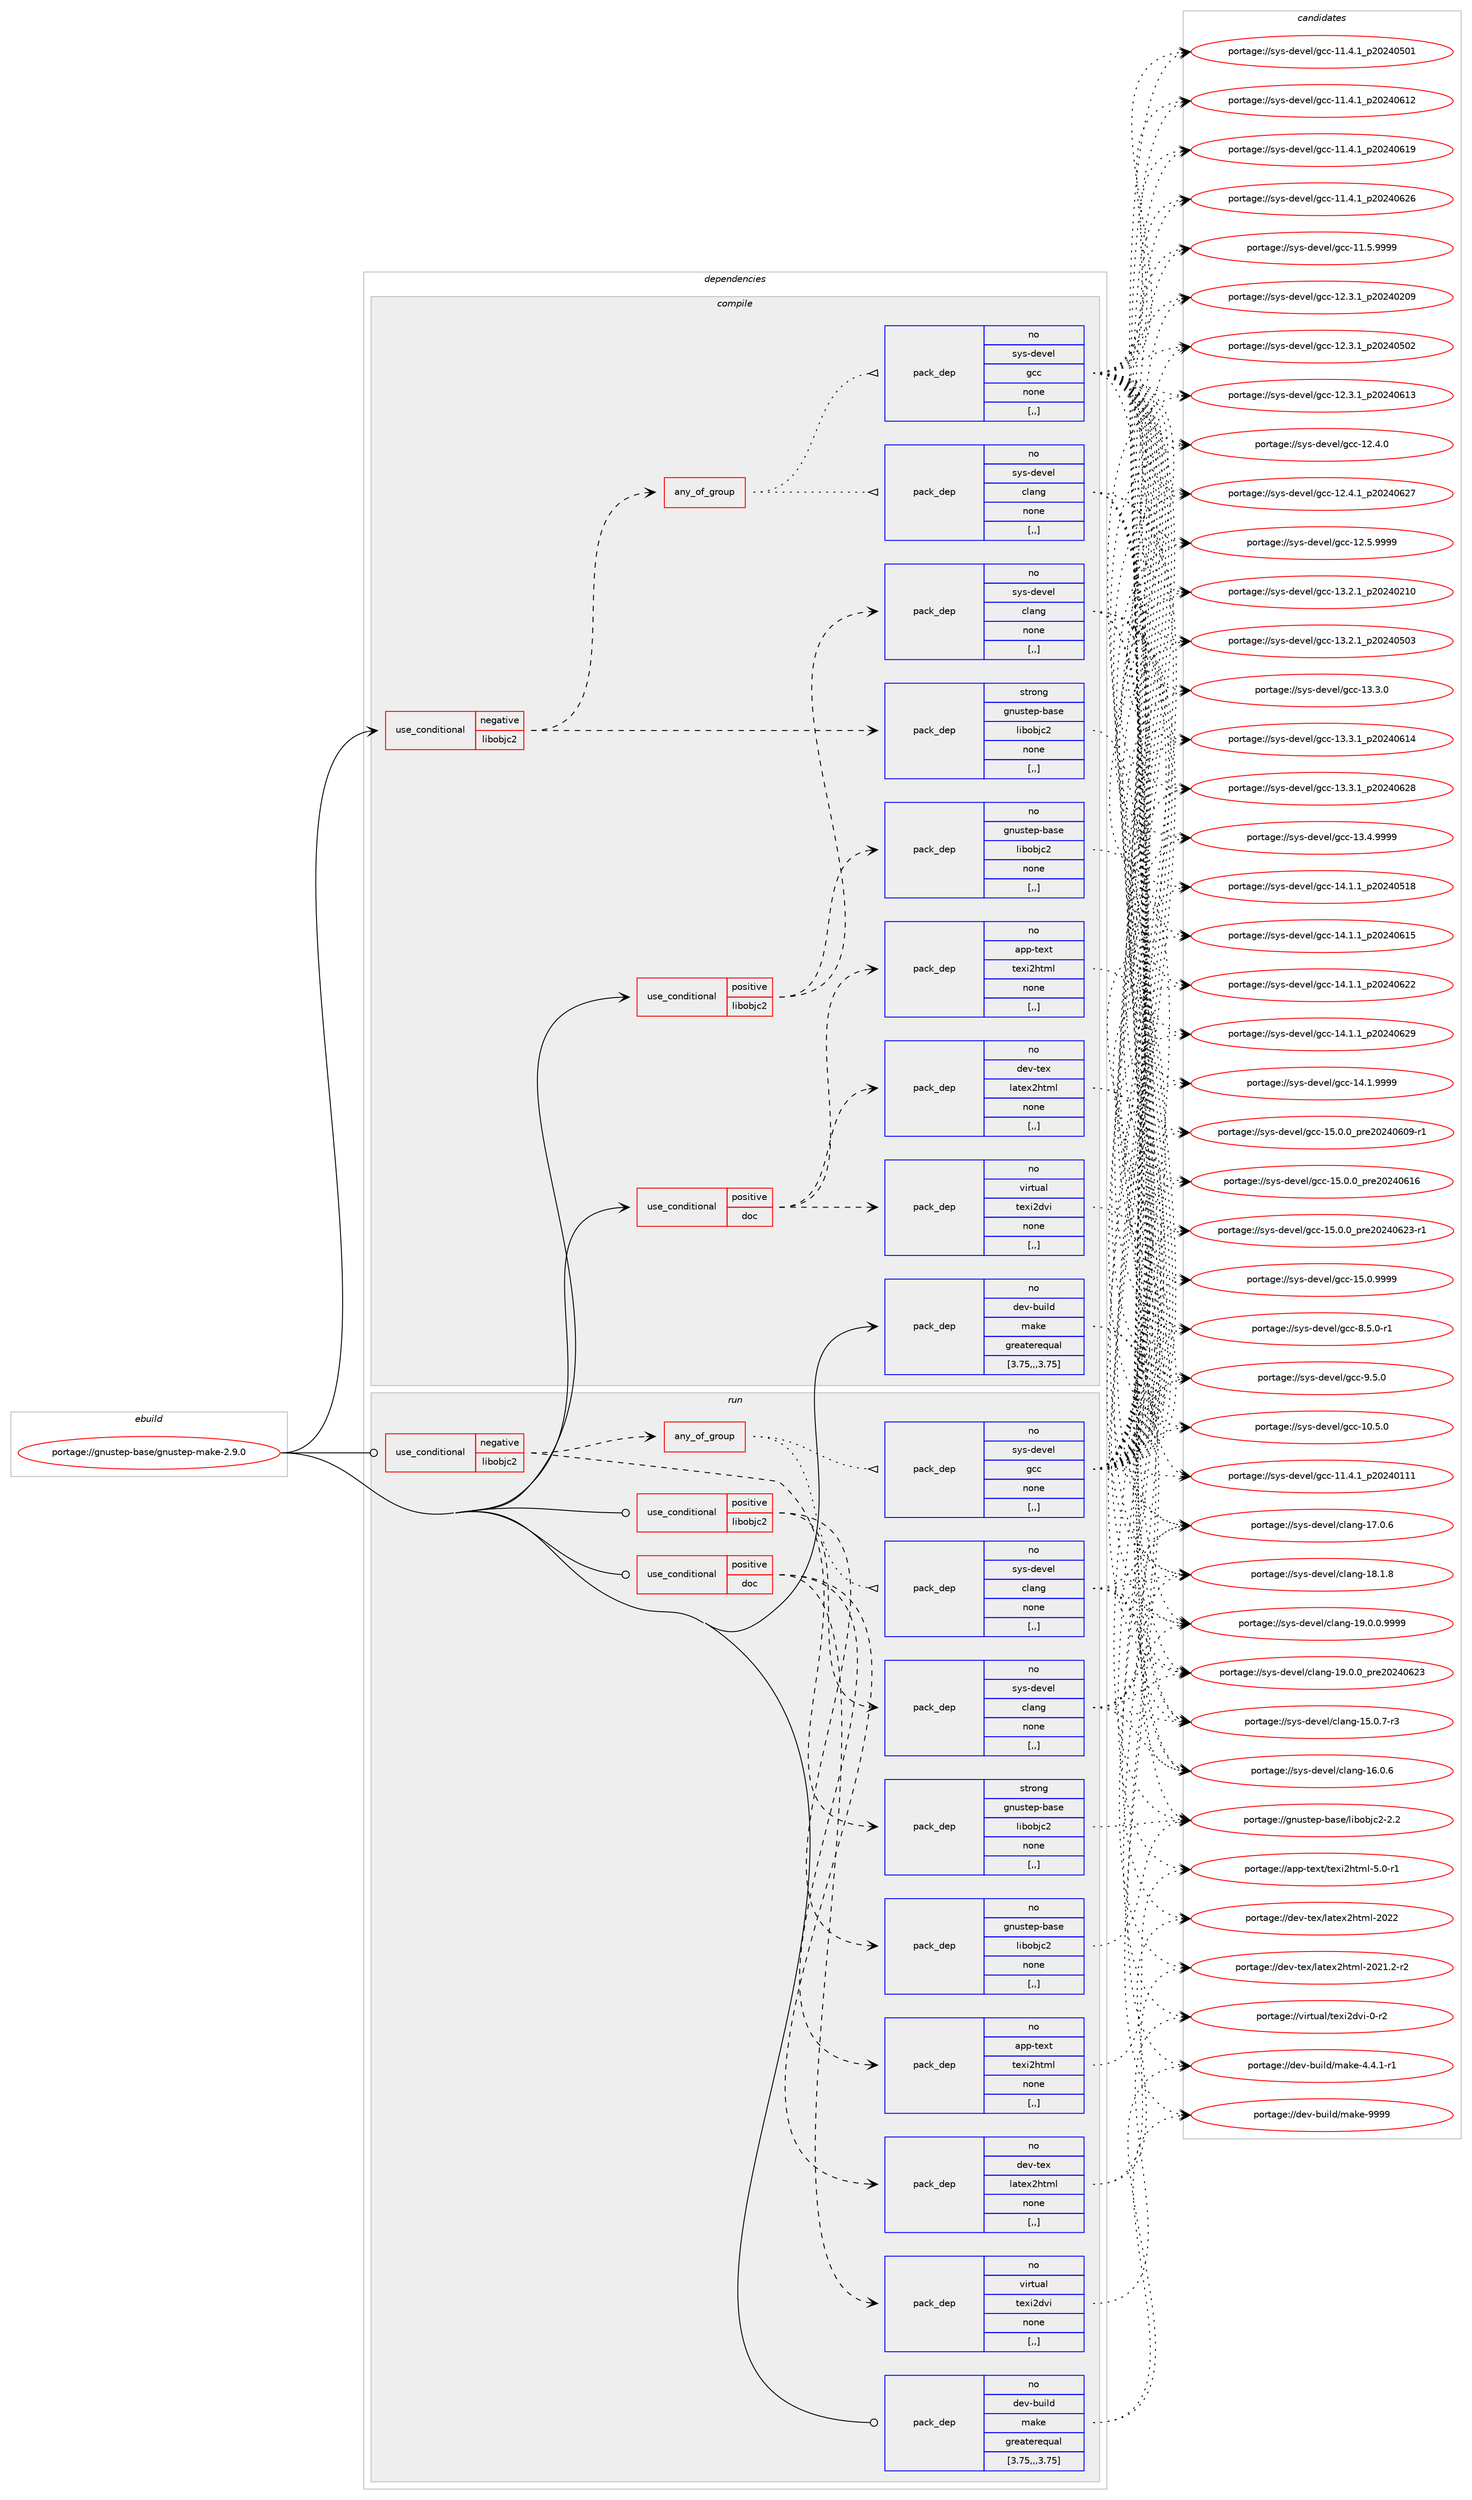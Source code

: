 digraph prolog {

# *************
# Graph options
# *************

newrank=true;
concentrate=true;
compound=true;
graph [rankdir=LR,fontname=Helvetica,fontsize=10,ranksep=1.5];#, ranksep=2.5, nodesep=0.2];
edge  [arrowhead=vee];
node  [fontname=Helvetica,fontsize=10];

# **********
# The ebuild
# **********

subgraph cluster_leftcol {
color=gray;
rank=same;
label=<<i>ebuild</i>>;
id [label="portage://gnustep-base/gnustep-make-2.9.0", color=red, width=4, href="../gnustep-base/gnustep-make-2.9.0.svg"];
}

# ****************
# The dependencies
# ****************

subgraph cluster_midcol {
color=gray;
label=<<i>dependencies</i>>;
subgraph cluster_compile {
fillcolor="#eeeeee";
style=filled;
label=<<i>compile</i>>;
subgraph cond64603 {
dependency237147 [label=<<TABLE BORDER="0" CELLBORDER="1" CELLSPACING="0" CELLPADDING="4"><TR><TD ROWSPAN="3" CELLPADDING="10">use_conditional</TD></TR><TR><TD>negative</TD></TR><TR><TD>libobjc2</TD></TR></TABLE>>, shape=none, color=red];
subgraph pack171022 {
dependency237148 [label=<<TABLE BORDER="0" CELLBORDER="1" CELLSPACING="0" CELLPADDING="4" WIDTH="220"><TR><TD ROWSPAN="6" CELLPADDING="30">pack_dep</TD></TR><TR><TD WIDTH="110">strong</TD></TR><TR><TD>gnustep-base</TD></TR><TR><TD>libobjc2</TD></TR><TR><TD>none</TD></TR><TR><TD>[,,]</TD></TR></TABLE>>, shape=none, color=blue];
}
dependency237147:e -> dependency237148:w [weight=20,style="dashed",arrowhead="vee"];
subgraph any1370 {
dependency237149 [label=<<TABLE BORDER="0" CELLBORDER="1" CELLSPACING="0" CELLPADDING="4"><TR><TD CELLPADDING="10">any_of_group</TD></TR></TABLE>>, shape=none, color=red];subgraph pack171023 {
dependency237150 [label=<<TABLE BORDER="0" CELLBORDER="1" CELLSPACING="0" CELLPADDING="4" WIDTH="220"><TR><TD ROWSPAN="6" CELLPADDING="30">pack_dep</TD></TR><TR><TD WIDTH="110">no</TD></TR><TR><TD>sys-devel</TD></TR><TR><TD>gcc</TD></TR><TR><TD>none</TD></TR><TR><TD>[,,]</TD></TR></TABLE>>, shape=none, color=blue];
}
dependency237149:e -> dependency237150:w [weight=20,style="dotted",arrowhead="oinv"];
subgraph pack171024 {
dependency237151 [label=<<TABLE BORDER="0" CELLBORDER="1" CELLSPACING="0" CELLPADDING="4" WIDTH="220"><TR><TD ROWSPAN="6" CELLPADDING="30">pack_dep</TD></TR><TR><TD WIDTH="110">no</TD></TR><TR><TD>sys-devel</TD></TR><TR><TD>clang</TD></TR><TR><TD>none</TD></TR><TR><TD>[,,]</TD></TR></TABLE>>, shape=none, color=blue];
}
dependency237149:e -> dependency237151:w [weight=20,style="dotted",arrowhead="oinv"];
}
dependency237147:e -> dependency237149:w [weight=20,style="dashed",arrowhead="vee"];
}
id:e -> dependency237147:w [weight=20,style="solid",arrowhead="vee"];
subgraph cond64604 {
dependency237152 [label=<<TABLE BORDER="0" CELLBORDER="1" CELLSPACING="0" CELLPADDING="4"><TR><TD ROWSPAN="3" CELLPADDING="10">use_conditional</TD></TR><TR><TD>positive</TD></TR><TR><TD>doc</TD></TR></TABLE>>, shape=none, color=red];
subgraph pack171025 {
dependency237153 [label=<<TABLE BORDER="0" CELLBORDER="1" CELLSPACING="0" CELLPADDING="4" WIDTH="220"><TR><TD ROWSPAN="6" CELLPADDING="30">pack_dep</TD></TR><TR><TD WIDTH="110">no</TD></TR><TR><TD>virtual</TD></TR><TR><TD>texi2dvi</TD></TR><TR><TD>none</TD></TR><TR><TD>[,,]</TD></TR></TABLE>>, shape=none, color=blue];
}
dependency237152:e -> dependency237153:w [weight=20,style="dashed",arrowhead="vee"];
subgraph pack171026 {
dependency237154 [label=<<TABLE BORDER="0" CELLBORDER="1" CELLSPACING="0" CELLPADDING="4" WIDTH="220"><TR><TD ROWSPAN="6" CELLPADDING="30">pack_dep</TD></TR><TR><TD WIDTH="110">no</TD></TR><TR><TD>dev-tex</TD></TR><TR><TD>latex2html</TD></TR><TR><TD>none</TD></TR><TR><TD>[,,]</TD></TR></TABLE>>, shape=none, color=blue];
}
dependency237152:e -> dependency237154:w [weight=20,style="dashed",arrowhead="vee"];
subgraph pack171027 {
dependency237155 [label=<<TABLE BORDER="0" CELLBORDER="1" CELLSPACING="0" CELLPADDING="4" WIDTH="220"><TR><TD ROWSPAN="6" CELLPADDING="30">pack_dep</TD></TR><TR><TD WIDTH="110">no</TD></TR><TR><TD>app-text</TD></TR><TR><TD>texi2html</TD></TR><TR><TD>none</TD></TR><TR><TD>[,,]</TD></TR></TABLE>>, shape=none, color=blue];
}
dependency237152:e -> dependency237155:w [weight=20,style="dashed",arrowhead="vee"];
}
id:e -> dependency237152:w [weight=20,style="solid",arrowhead="vee"];
subgraph cond64605 {
dependency237156 [label=<<TABLE BORDER="0" CELLBORDER="1" CELLSPACING="0" CELLPADDING="4"><TR><TD ROWSPAN="3" CELLPADDING="10">use_conditional</TD></TR><TR><TD>positive</TD></TR><TR><TD>libobjc2</TD></TR></TABLE>>, shape=none, color=red];
subgraph pack171028 {
dependency237157 [label=<<TABLE BORDER="0" CELLBORDER="1" CELLSPACING="0" CELLPADDING="4" WIDTH="220"><TR><TD ROWSPAN="6" CELLPADDING="30">pack_dep</TD></TR><TR><TD WIDTH="110">no</TD></TR><TR><TD>gnustep-base</TD></TR><TR><TD>libobjc2</TD></TR><TR><TD>none</TD></TR><TR><TD>[,,]</TD></TR></TABLE>>, shape=none, color=blue];
}
dependency237156:e -> dependency237157:w [weight=20,style="dashed",arrowhead="vee"];
subgraph pack171029 {
dependency237158 [label=<<TABLE BORDER="0" CELLBORDER="1" CELLSPACING="0" CELLPADDING="4" WIDTH="220"><TR><TD ROWSPAN="6" CELLPADDING="30">pack_dep</TD></TR><TR><TD WIDTH="110">no</TD></TR><TR><TD>sys-devel</TD></TR><TR><TD>clang</TD></TR><TR><TD>none</TD></TR><TR><TD>[,,]</TD></TR></TABLE>>, shape=none, color=blue];
}
dependency237156:e -> dependency237158:w [weight=20,style="dashed",arrowhead="vee"];
}
id:e -> dependency237156:w [weight=20,style="solid",arrowhead="vee"];
subgraph pack171030 {
dependency237159 [label=<<TABLE BORDER="0" CELLBORDER="1" CELLSPACING="0" CELLPADDING="4" WIDTH="220"><TR><TD ROWSPAN="6" CELLPADDING="30">pack_dep</TD></TR><TR><TD WIDTH="110">no</TD></TR><TR><TD>dev-build</TD></TR><TR><TD>make</TD></TR><TR><TD>greaterequal</TD></TR><TR><TD>[3.75,,,3.75]</TD></TR></TABLE>>, shape=none, color=blue];
}
id:e -> dependency237159:w [weight=20,style="solid",arrowhead="vee"];
}
subgraph cluster_compileandrun {
fillcolor="#eeeeee";
style=filled;
label=<<i>compile and run</i>>;
}
subgraph cluster_run {
fillcolor="#eeeeee";
style=filled;
label=<<i>run</i>>;
subgraph cond64606 {
dependency237160 [label=<<TABLE BORDER="0" CELLBORDER="1" CELLSPACING="0" CELLPADDING="4"><TR><TD ROWSPAN="3" CELLPADDING="10">use_conditional</TD></TR><TR><TD>negative</TD></TR><TR><TD>libobjc2</TD></TR></TABLE>>, shape=none, color=red];
subgraph pack171031 {
dependency237161 [label=<<TABLE BORDER="0" CELLBORDER="1" CELLSPACING="0" CELLPADDING="4" WIDTH="220"><TR><TD ROWSPAN="6" CELLPADDING="30">pack_dep</TD></TR><TR><TD WIDTH="110">strong</TD></TR><TR><TD>gnustep-base</TD></TR><TR><TD>libobjc2</TD></TR><TR><TD>none</TD></TR><TR><TD>[,,]</TD></TR></TABLE>>, shape=none, color=blue];
}
dependency237160:e -> dependency237161:w [weight=20,style="dashed",arrowhead="vee"];
subgraph any1371 {
dependency237162 [label=<<TABLE BORDER="0" CELLBORDER="1" CELLSPACING="0" CELLPADDING="4"><TR><TD CELLPADDING="10">any_of_group</TD></TR></TABLE>>, shape=none, color=red];subgraph pack171032 {
dependency237163 [label=<<TABLE BORDER="0" CELLBORDER="1" CELLSPACING="0" CELLPADDING="4" WIDTH="220"><TR><TD ROWSPAN="6" CELLPADDING="30">pack_dep</TD></TR><TR><TD WIDTH="110">no</TD></TR><TR><TD>sys-devel</TD></TR><TR><TD>gcc</TD></TR><TR><TD>none</TD></TR><TR><TD>[,,]</TD></TR></TABLE>>, shape=none, color=blue];
}
dependency237162:e -> dependency237163:w [weight=20,style="dotted",arrowhead="oinv"];
subgraph pack171033 {
dependency237164 [label=<<TABLE BORDER="0" CELLBORDER="1" CELLSPACING="0" CELLPADDING="4" WIDTH="220"><TR><TD ROWSPAN="6" CELLPADDING="30">pack_dep</TD></TR><TR><TD WIDTH="110">no</TD></TR><TR><TD>sys-devel</TD></TR><TR><TD>clang</TD></TR><TR><TD>none</TD></TR><TR><TD>[,,]</TD></TR></TABLE>>, shape=none, color=blue];
}
dependency237162:e -> dependency237164:w [weight=20,style="dotted",arrowhead="oinv"];
}
dependency237160:e -> dependency237162:w [weight=20,style="dashed",arrowhead="vee"];
}
id:e -> dependency237160:w [weight=20,style="solid",arrowhead="odot"];
subgraph cond64607 {
dependency237165 [label=<<TABLE BORDER="0" CELLBORDER="1" CELLSPACING="0" CELLPADDING="4"><TR><TD ROWSPAN="3" CELLPADDING="10">use_conditional</TD></TR><TR><TD>positive</TD></TR><TR><TD>doc</TD></TR></TABLE>>, shape=none, color=red];
subgraph pack171034 {
dependency237166 [label=<<TABLE BORDER="0" CELLBORDER="1" CELLSPACING="0" CELLPADDING="4" WIDTH="220"><TR><TD ROWSPAN="6" CELLPADDING="30">pack_dep</TD></TR><TR><TD WIDTH="110">no</TD></TR><TR><TD>virtual</TD></TR><TR><TD>texi2dvi</TD></TR><TR><TD>none</TD></TR><TR><TD>[,,]</TD></TR></TABLE>>, shape=none, color=blue];
}
dependency237165:e -> dependency237166:w [weight=20,style="dashed",arrowhead="vee"];
subgraph pack171035 {
dependency237167 [label=<<TABLE BORDER="0" CELLBORDER="1" CELLSPACING="0" CELLPADDING="4" WIDTH="220"><TR><TD ROWSPAN="6" CELLPADDING="30">pack_dep</TD></TR><TR><TD WIDTH="110">no</TD></TR><TR><TD>dev-tex</TD></TR><TR><TD>latex2html</TD></TR><TR><TD>none</TD></TR><TR><TD>[,,]</TD></TR></TABLE>>, shape=none, color=blue];
}
dependency237165:e -> dependency237167:w [weight=20,style="dashed",arrowhead="vee"];
subgraph pack171036 {
dependency237168 [label=<<TABLE BORDER="0" CELLBORDER="1" CELLSPACING="0" CELLPADDING="4" WIDTH="220"><TR><TD ROWSPAN="6" CELLPADDING="30">pack_dep</TD></TR><TR><TD WIDTH="110">no</TD></TR><TR><TD>app-text</TD></TR><TR><TD>texi2html</TD></TR><TR><TD>none</TD></TR><TR><TD>[,,]</TD></TR></TABLE>>, shape=none, color=blue];
}
dependency237165:e -> dependency237168:w [weight=20,style="dashed",arrowhead="vee"];
}
id:e -> dependency237165:w [weight=20,style="solid",arrowhead="odot"];
subgraph cond64608 {
dependency237169 [label=<<TABLE BORDER="0" CELLBORDER="1" CELLSPACING="0" CELLPADDING="4"><TR><TD ROWSPAN="3" CELLPADDING="10">use_conditional</TD></TR><TR><TD>positive</TD></TR><TR><TD>libobjc2</TD></TR></TABLE>>, shape=none, color=red];
subgraph pack171037 {
dependency237170 [label=<<TABLE BORDER="0" CELLBORDER="1" CELLSPACING="0" CELLPADDING="4" WIDTH="220"><TR><TD ROWSPAN="6" CELLPADDING="30">pack_dep</TD></TR><TR><TD WIDTH="110">no</TD></TR><TR><TD>gnustep-base</TD></TR><TR><TD>libobjc2</TD></TR><TR><TD>none</TD></TR><TR><TD>[,,]</TD></TR></TABLE>>, shape=none, color=blue];
}
dependency237169:e -> dependency237170:w [weight=20,style="dashed",arrowhead="vee"];
subgraph pack171038 {
dependency237171 [label=<<TABLE BORDER="0" CELLBORDER="1" CELLSPACING="0" CELLPADDING="4" WIDTH="220"><TR><TD ROWSPAN="6" CELLPADDING="30">pack_dep</TD></TR><TR><TD WIDTH="110">no</TD></TR><TR><TD>sys-devel</TD></TR><TR><TD>clang</TD></TR><TR><TD>none</TD></TR><TR><TD>[,,]</TD></TR></TABLE>>, shape=none, color=blue];
}
dependency237169:e -> dependency237171:w [weight=20,style="dashed",arrowhead="vee"];
}
id:e -> dependency237169:w [weight=20,style="solid",arrowhead="odot"];
subgraph pack171039 {
dependency237172 [label=<<TABLE BORDER="0" CELLBORDER="1" CELLSPACING="0" CELLPADDING="4" WIDTH="220"><TR><TD ROWSPAN="6" CELLPADDING="30">pack_dep</TD></TR><TR><TD WIDTH="110">no</TD></TR><TR><TD>dev-build</TD></TR><TR><TD>make</TD></TR><TR><TD>greaterequal</TD></TR><TR><TD>[3.75,,,3.75]</TD></TR></TABLE>>, shape=none, color=blue];
}
id:e -> dependency237172:w [weight=20,style="solid",arrowhead="odot"];
}
}

# **************
# The candidates
# **************

subgraph cluster_choices {
rank=same;
color=gray;
label=<<i>candidates</i>>;

subgraph choice171022 {
color=black;
nodesep=1;
choice103110117115116101112459897115101471081059811198106995045504650 [label="portage://gnustep-base/libobjc2-2.2", color=red, width=4,href="../gnustep-base/libobjc2-2.2.svg"];
dependency237148:e -> choice103110117115116101112459897115101471081059811198106995045504650:w [style=dotted,weight="100"];
}
subgraph choice171023 {
color=black;
nodesep=1;
choice1151211154510010111810110847103999945494846534648 [label="portage://sys-devel/gcc-10.5.0", color=red, width=4,href="../sys-devel/gcc-10.5.0.svg"];
choice1151211154510010111810110847103999945494946524649951125048505248494949 [label="portage://sys-devel/gcc-11.4.1_p20240111", color=red, width=4,href="../sys-devel/gcc-11.4.1_p20240111.svg"];
choice1151211154510010111810110847103999945494946524649951125048505248534849 [label="portage://sys-devel/gcc-11.4.1_p20240501", color=red, width=4,href="../sys-devel/gcc-11.4.1_p20240501.svg"];
choice1151211154510010111810110847103999945494946524649951125048505248544950 [label="portage://sys-devel/gcc-11.4.1_p20240612", color=red, width=4,href="../sys-devel/gcc-11.4.1_p20240612.svg"];
choice1151211154510010111810110847103999945494946524649951125048505248544957 [label="portage://sys-devel/gcc-11.4.1_p20240619", color=red, width=4,href="../sys-devel/gcc-11.4.1_p20240619.svg"];
choice1151211154510010111810110847103999945494946524649951125048505248545054 [label="portage://sys-devel/gcc-11.4.1_p20240626", color=red, width=4,href="../sys-devel/gcc-11.4.1_p20240626.svg"];
choice1151211154510010111810110847103999945494946534657575757 [label="portage://sys-devel/gcc-11.5.9999", color=red, width=4,href="../sys-devel/gcc-11.5.9999.svg"];
choice1151211154510010111810110847103999945495046514649951125048505248504857 [label="portage://sys-devel/gcc-12.3.1_p20240209", color=red, width=4,href="../sys-devel/gcc-12.3.1_p20240209.svg"];
choice1151211154510010111810110847103999945495046514649951125048505248534850 [label="portage://sys-devel/gcc-12.3.1_p20240502", color=red, width=4,href="../sys-devel/gcc-12.3.1_p20240502.svg"];
choice1151211154510010111810110847103999945495046514649951125048505248544951 [label="portage://sys-devel/gcc-12.3.1_p20240613", color=red, width=4,href="../sys-devel/gcc-12.3.1_p20240613.svg"];
choice1151211154510010111810110847103999945495046524648 [label="portage://sys-devel/gcc-12.4.0", color=red, width=4,href="../sys-devel/gcc-12.4.0.svg"];
choice1151211154510010111810110847103999945495046524649951125048505248545055 [label="portage://sys-devel/gcc-12.4.1_p20240627", color=red, width=4,href="../sys-devel/gcc-12.4.1_p20240627.svg"];
choice1151211154510010111810110847103999945495046534657575757 [label="portage://sys-devel/gcc-12.5.9999", color=red, width=4,href="../sys-devel/gcc-12.5.9999.svg"];
choice1151211154510010111810110847103999945495146504649951125048505248504948 [label="portage://sys-devel/gcc-13.2.1_p20240210", color=red, width=4,href="../sys-devel/gcc-13.2.1_p20240210.svg"];
choice1151211154510010111810110847103999945495146504649951125048505248534851 [label="portage://sys-devel/gcc-13.2.1_p20240503", color=red, width=4,href="../sys-devel/gcc-13.2.1_p20240503.svg"];
choice1151211154510010111810110847103999945495146514648 [label="portage://sys-devel/gcc-13.3.0", color=red, width=4,href="../sys-devel/gcc-13.3.0.svg"];
choice1151211154510010111810110847103999945495146514649951125048505248544952 [label="portage://sys-devel/gcc-13.3.1_p20240614", color=red, width=4,href="../sys-devel/gcc-13.3.1_p20240614.svg"];
choice1151211154510010111810110847103999945495146514649951125048505248545056 [label="portage://sys-devel/gcc-13.3.1_p20240628", color=red, width=4,href="../sys-devel/gcc-13.3.1_p20240628.svg"];
choice1151211154510010111810110847103999945495146524657575757 [label="portage://sys-devel/gcc-13.4.9999", color=red, width=4,href="../sys-devel/gcc-13.4.9999.svg"];
choice1151211154510010111810110847103999945495246494649951125048505248534956 [label="portage://sys-devel/gcc-14.1.1_p20240518", color=red, width=4,href="../sys-devel/gcc-14.1.1_p20240518.svg"];
choice1151211154510010111810110847103999945495246494649951125048505248544953 [label="portage://sys-devel/gcc-14.1.1_p20240615", color=red, width=4,href="../sys-devel/gcc-14.1.1_p20240615.svg"];
choice1151211154510010111810110847103999945495246494649951125048505248545050 [label="portage://sys-devel/gcc-14.1.1_p20240622", color=red, width=4,href="../sys-devel/gcc-14.1.1_p20240622.svg"];
choice1151211154510010111810110847103999945495246494649951125048505248545057 [label="portage://sys-devel/gcc-14.1.1_p20240629", color=red, width=4,href="../sys-devel/gcc-14.1.1_p20240629.svg"];
choice1151211154510010111810110847103999945495246494657575757 [label="portage://sys-devel/gcc-14.1.9999", color=red, width=4,href="../sys-devel/gcc-14.1.9999.svg"];
choice11512111545100101118101108471039999454953464846489511211410150485052485448574511449 [label="portage://sys-devel/gcc-15.0.0_pre20240609-r1", color=red, width=4,href="../sys-devel/gcc-15.0.0_pre20240609-r1.svg"];
choice1151211154510010111810110847103999945495346484648951121141015048505248544954 [label="portage://sys-devel/gcc-15.0.0_pre20240616", color=red, width=4,href="../sys-devel/gcc-15.0.0_pre20240616.svg"];
choice11512111545100101118101108471039999454953464846489511211410150485052485450514511449 [label="portage://sys-devel/gcc-15.0.0_pre20240623-r1", color=red, width=4,href="../sys-devel/gcc-15.0.0_pre20240623-r1.svg"];
choice1151211154510010111810110847103999945495346484657575757 [label="portage://sys-devel/gcc-15.0.9999", color=red, width=4,href="../sys-devel/gcc-15.0.9999.svg"];
choice115121115451001011181011084710399994556465346484511449 [label="portage://sys-devel/gcc-8.5.0-r1", color=red, width=4,href="../sys-devel/gcc-8.5.0-r1.svg"];
choice11512111545100101118101108471039999455746534648 [label="portage://sys-devel/gcc-9.5.0", color=red, width=4,href="../sys-devel/gcc-9.5.0.svg"];
dependency237150:e -> choice1151211154510010111810110847103999945494846534648:w [style=dotted,weight="100"];
dependency237150:e -> choice1151211154510010111810110847103999945494946524649951125048505248494949:w [style=dotted,weight="100"];
dependency237150:e -> choice1151211154510010111810110847103999945494946524649951125048505248534849:w [style=dotted,weight="100"];
dependency237150:e -> choice1151211154510010111810110847103999945494946524649951125048505248544950:w [style=dotted,weight="100"];
dependency237150:e -> choice1151211154510010111810110847103999945494946524649951125048505248544957:w [style=dotted,weight="100"];
dependency237150:e -> choice1151211154510010111810110847103999945494946524649951125048505248545054:w [style=dotted,weight="100"];
dependency237150:e -> choice1151211154510010111810110847103999945494946534657575757:w [style=dotted,weight="100"];
dependency237150:e -> choice1151211154510010111810110847103999945495046514649951125048505248504857:w [style=dotted,weight="100"];
dependency237150:e -> choice1151211154510010111810110847103999945495046514649951125048505248534850:w [style=dotted,weight="100"];
dependency237150:e -> choice1151211154510010111810110847103999945495046514649951125048505248544951:w [style=dotted,weight="100"];
dependency237150:e -> choice1151211154510010111810110847103999945495046524648:w [style=dotted,weight="100"];
dependency237150:e -> choice1151211154510010111810110847103999945495046524649951125048505248545055:w [style=dotted,weight="100"];
dependency237150:e -> choice1151211154510010111810110847103999945495046534657575757:w [style=dotted,weight="100"];
dependency237150:e -> choice1151211154510010111810110847103999945495146504649951125048505248504948:w [style=dotted,weight="100"];
dependency237150:e -> choice1151211154510010111810110847103999945495146504649951125048505248534851:w [style=dotted,weight="100"];
dependency237150:e -> choice1151211154510010111810110847103999945495146514648:w [style=dotted,weight="100"];
dependency237150:e -> choice1151211154510010111810110847103999945495146514649951125048505248544952:w [style=dotted,weight="100"];
dependency237150:e -> choice1151211154510010111810110847103999945495146514649951125048505248545056:w [style=dotted,weight="100"];
dependency237150:e -> choice1151211154510010111810110847103999945495146524657575757:w [style=dotted,weight="100"];
dependency237150:e -> choice1151211154510010111810110847103999945495246494649951125048505248534956:w [style=dotted,weight="100"];
dependency237150:e -> choice1151211154510010111810110847103999945495246494649951125048505248544953:w [style=dotted,weight="100"];
dependency237150:e -> choice1151211154510010111810110847103999945495246494649951125048505248545050:w [style=dotted,weight="100"];
dependency237150:e -> choice1151211154510010111810110847103999945495246494649951125048505248545057:w [style=dotted,weight="100"];
dependency237150:e -> choice1151211154510010111810110847103999945495246494657575757:w [style=dotted,weight="100"];
dependency237150:e -> choice11512111545100101118101108471039999454953464846489511211410150485052485448574511449:w [style=dotted,weight="100"];
dependency237150:e -> choice1151211154510010111810110847103999945495346484648951121141015048505248544954:w [style=dotted,weight="100"];
dependency237150:e -> choice11512111545100101118101108471039999454953464846489511211410150485052485450514511449:w [style=dotted,weight="100"];
dependency237150:e -> choice1151211154510010111810110847103999945495346484657575757:w [style=dotted,weight="100"];
dependency237150:e -> choice115121115451001011181011084710399994556465346484511449:w [style=dotted,weight="100"];
dependency237150:e -> choice11512111545100101118101108471039999455746534648:w [style=dotted,weight="100"];
}
subgraph choice171024 {
color=black;
nodesep=1;
choice11512111545100101118101108479910897110103454953464846554511451 [label="portage://sys-devel/clang-15.0.7-r3", color=red, width=4,href="../sys-devel/clang-15.0.7-r3.svg"];
choice1151211154510010111810110847991089711010345495446484654 [label="portage://sys-devel/clang-16.0.6", color=red, width=4,href="../sys-devel/clang-16.0.6.svg"];
choice1151211154510010111810110847991089711010345495546484654 [label="portage://sys-devel/clang-17.0.6", color=red, width=4,href="../sys-devel/clang-17.0.6.svg"];
choice1151211154510010111810110847991089711010345495646494656 [label="portage://sys-devel/clang-18.1.8", color=red, width=4,href="../sys-devel/clang-18.1.8.svg"];
choice11512111545100101118101108479910897110103454957464846484657575757 [label="portage://sys-devel/clang-19.0.0.9999", color=red, width=4,href="../sys-devel/clang-19.0.0.9999.svg"];
choice1151211154510010111810110847991089711010345495746484648951121141015048505248545051 [label="portage://sys-devel/clang-19.0.0_pre20240623", color=red, width=4,href="../sys-devel/clang-19.0.0_pre20240623.svg"];
dependency237151:e -> choice11512111545100101118101108479910897110103454953464846554511451:w [style=dotted,weight="100"];
dependency237151:e -> choice1151211154510010111810110847991089711010345495446484654:w [style=dotted,weight="100"];
dependency237151:e -> choice1151211154510010111810110847991089711010345495546484654:w [style=dotted,weight="100"];
dependency237151:e -> choice1151211154510010111810110847991089711010345495646494656:w [style=dotted,weight="100"];
dependency237151:e -> choice11512111545100101118101108479910897110103454957464846484657575757:w [style=dotted,weight="100"];
dependency237151:e -> choice1151211154510010111810110847991089711010345495746484648951121141015048505248545051:w [style=dotted,weight="100"];
}
subgraph choice171025 {
color=black;
nodesep=1;
choice11810511411611797108471161011201055010011810545484511450 [label="portage://virtual/texi2dvi-0-r2", color=red, width=4,href="../virtual/texi2dvi-0-r2.svg"];
dependency237153:e -> choice11810511411611797108471161011201055010011810545484511450:w [style=dotted,weight="100"];
}
subgraph choice171026 {
color=black;
nodesep=1;
choice10010111845116101120471089711610112050104116109108455048504946504511450 [label="portage://dev-tex/latex2html-2021.2-r2", color=red, width=4,href="../dev-tex/latex2html-2021.2-r2.svg"];
choice100101118451161011204710897116101120501041161091084550485050 [label="portage://dev-tex/latex2html-2022", color=red, width=4,href="../dev-tex/latex2html-2022.svg"];
dependency237154:e -> choice10010111845116101120471089711610112050104116109108455048504946504511450:w [style=dotted,weight="100"];
dependency237154:e -> choice100101118451161011204710897116101120501041161091084550485050:w [style=dotted,weight="100"];
}
subgraph choice171027 {
color=black;
nodesep=1;
choice97112112451161011201164711610112010550104116109108455346484511449 [label="portage://app-text/texi2html-5.0-r1", color=red, width=4,href="../app-text/texi2html-5.0-r1.svg"];
dependency237155:e -> choice97112112451161011201164711610112010550104116109108455346484511449:w [style=dotted,weight="100"];
}
subgraph choice171028 {
color=black;
nodesep=1;
choice103110117115116101112459897115101471081059811198106995045504650 [label="portage://gnustep-base/libobjc2-2.2", color=red, width=4,href="../gnustep-base/libobjc2-2.2.svg"];
dependency237157:e -> choice103110117115116101112459897115101471081059811198106995045504650:w [style=dotted,weight="100"];
}
subgraph choice171029 {
color=black;
nodesep=1;
choice11512111545100101118101108479910897110103454953464846554511451 [label="portage://sys-devel/clang-15.0.7-r3", color=red, width=4,href="../sys-devel/clang-15.0.7-r3.svg"];
choice1151211154510010111810110847991089711010345495446484654 [label="portage://sys-devel/clang-16.0.6", color=red, width=4,href="../sys-devel/clang-16.0.6.svg"];
choice1151211154510010111810110847991089711010345495546484654 [label="portage://sys-devel/clang-17.0.6", color=red, width=4,href="../sys-devel/clang-17.0.6.svg"];
choice1151211154510010111810110847991089711010345495646494656 [label="portage://sys-devel/clang-18.1.8", color=red, width=4,href="../sys-devel/clang-18.1.8.svg"];
choice11512111545100101118101108479910897110103454957464846484657575757 [label="portage://sys-devel/clang-19.0.0.9999", color=red, width=4,href="../sys-devel/clang-19.0.0.9999.svg"];
choice1151211154510010111810110847991089711010345495746484648951121141015048505248545051 [label="portage://sys-devel/clang-19.0.0_pre20240623", color=red, width=4,href="../sys-devel/clang-19.0.0_pre20240623.svg"];
dependency237158:e -> choice11512111545100101118101108479910897110103454953464846554511451:w [style=dotted,weight="100"];
dependency237158:e -> choice1151211154510010111810110847991089711010345495446484654:w [style=dotted,weight="100"];
dependency237158:e -> choice1151211154510010111810110847991089711010345495546484654:w [style=dotted,weight="100"];
dependency237158:e -> choice1151211154510010111810110847991089711010345495646494656:w [style=dotted,weight="100"];
dependency237158:e -> choice11512111545100101118101108479910897110103454957464846484657575757:w [style=dotted,weight="100"];
dependency237158:e -> choice1151211154510010111810110847991089711010345495746484648951121141015048505248545051:w [style=dotted,weight="100"];
}
subgraph choice171030 {
color=black;
nodesep=1;
choice100101118459811710510810047109971071014552465246494511449 [label="portage://dev-build/make-4.4.1-r1", color=red, width=4,href="../dev-build/make-4.4.1-r1.svg"];
choice100101118459811710510810047109971071014557575757 [label="portage://dev-build/make-9999", color=red, width=4,href="../dev-build/make-9999.svg"];
dependency237159:e -> choice100101118459811710510810047109971071014552465246494511449:w [style=dotted,weight="100"];
dependency237159:e -> choice100101118459811710510810047109971071014557575757:w [style=dotted,weight="100"];
}
subgraph choice171031 {
color=black;
nodesep=1;
choice103110117115116101112459897115101471081059811198106995045504650 [label="portage://gnustep-base/libobjc2-2.2", color=red, width=4,href="../gnustep-base/libobjc2-2.2.svg"];
dependency237161:e -> choice103110117115116101112459897115101471081059811198106995045504650:w [style=dotted,weight="100"];
}
subgraph choice171032 {
color=black;
nodesep=1;
choice1151211154510010111810110847103999945494846534648 [label="portage://sys-devel/gcc-10.5.0", color=red, width=4,href="../sys-devel/gcc-10.5.0.svg"];
choice1151211154510010111810110847103999945494946524649951125048505248494949 [label="portage://sys-devel/gcc-11.4.1_p20240111", color=red, width=4,href="../sys-devel/gcc-11.4.1_p20240111.svg"];
choice1151211154510010111810110847103999945494946524649951125048505248534849 [label="portage://sys-devel/gcc-11.4.1_p20240501", color=red, width=4,href="../sys-devel/gcc-11.4.1_p20240501.svg"];
choice1151211154510010111810110847103999945494946524649951125048505248544950 [label="portage://sys-devel/gcc-11.4.1_p20240612", color=red, width=4,href="../sys-devel/gcc-11.4.1_p20240612.svg"];
choice1151211154510010111810110847103999945494946524649951125048505248544957 [label="portage://sys-devel/gcc-11.4.1_p20240619", color=red, width=4,href="../sys-devel/gcc-11.4.1_p20240619.svg"];
choice1151211154510010111810110847103999945494946524649951125048505248545054 [label="portage://sys-devel/gcc-11.4.1_p20240626", color=red, width=4,href="../sys-devel/gcc-11.4.1_p20240626.svg"];
choice1151211154510010111810110847103999945494946534657575757 [label="portage://sys-devel/gcc-11.5.9999", color=red, width=4,href="../sys-devel/gcc-11.5.9999.svg"];
choice1151211154510010111810110847103999945495046514649951125048505248504857 [label="portage://sys-devel/gcc-12.3.1_p20240209", color=red, width=4,href="../sys-devel/gcc-12.3.1_p20240209.svg"];
choice1151211154510010111810110847103999945495046514649951125048505248534850 [label="portage://sys-devel/gcc-12.3.1_p20240502", color=red, width=4,href="../sys-devel/gcc-12.3.1_p20240502.svg"];
choice1151211154510010111810110847103999945495046514649951125048505248544951 [label="portage://sys-devel/gcc-12.3.1_p20240613", color=red, width=4,href="../sys-devel/gcc-12.3.1_p20240613.svg"];
choice1151211154510010111810110847103999945495046524648 [label="portage://sys-devel/gcc-12.4.0", color=red, width=4,href="../sys-devel/gcc-12.4.0.svg"];
choice1151211154510010111810110847103999945495046524649951125048505248545055 [label="portage://sys-devel/gcc-12.4.1_p20240627", color=red, width=4,href="../sys-devel/gcc-12.4.1_p20240627.svg"];
choice1151211154510010111810110847103999945495046534657575757 [label="portage://sys-devel/gcc-12.5.9999", color=red, width=4,href="../sys-devel/gcc-12.5.9999.svg"];
choice1151211154510010111810110847103999945495146504649951125048505248504948 [label="portage://sys-devel/gcc-13.2.1_p20240210", color=red, width=4,href="../sys-devel/gcc-13.2.1_p20240210.svg"];
choice1151211154510010111810110847103999945495146504649951125048505248534851 [label="portage://sys-devel/gcc-13.2.1_p20240503", color=red, width=4,href="../sys-devel/gcc-13.2.1_p20240503.svg"];
choice1151211154510010111810110847103999945495146514648 [label="portage://sys-devel/gcc-13.3.0", color=red, width=4,href="../sys-devel/gcc-13.3.0.svg"];
choice1151211154510010111810110847103999945495146514649951125048505248544952 [label="portage://sys-devel/gcc-13.3.1_p20240614", color=red, width=4,href="../sys-devel/gcc-13.3.1_p20240614.svg"];
choice1151211154510010111810110847103999945495146514649951125048505248545056 [label="portage://sys-devel/gcc-13.3.1_p20240628", color=red, width=4,href="../sys-devel/gcc-13.3.1_p20240628.svg"];
choice1151211154510010111810110847103999945495146524657575757 [label="portage://sys-devel/gcc-13.4.9999", color=red, width=4,href="../sys-devel/gcc-13.4.9999.svg"];
choice1151211154510010111810110847103999945495246494649951125048505248534956 [label="portage://sys-devel/gcc-14.1.1_p20240518", color=red, width=4,href="../sys-devel/gcc-14.1.1_p20240518.svg"];
choice1151211154510010111810110847103999945495246494649951125048505248544953 [label="portage://sys-devel/gcc-14.1.1_p20240615", color=red, width=4,href="../sys-devel/gcc-14.1.1_p20240615.svg"];
choice1151211154510010111810110847103999945495246494649951125048505248545050 [label="portage://sys-devel/gcc-14.1.1_p20240622", color=red, width=4,href="../sys-devel/gcc-14.1.1_p20240622.svg"];
choice1151211154510010111810110847103999945495246494649951125048505248545057 [label="portage://sys-devel/gcc-14.1.1_p20240629", color=red, width=4,href="../sys-devel/gcc-14.1.1_p20240629.svg"];
choice1151211154510010111810110847103999945495246494657575757 [label="portage://sys-devel/gcc-14.1.9999", color=red, width=4,href="../sys-devel/gcc-14.1.9999.svg"];
choice11512111545100101118101108471039999454953464846489511211410150485052485448574511449 [label="portage://sys-devel/gcc-15.0.0_pre20240609-r1", color=red, width=4,href="../sys-devel/gcc-15.0.0_pre20240609-r1.svg"];
choice1151211154510010111810110847103999945495346484648951121141015048505248544954 [label="portage://sys-devel/gcc-15.0.0_pre20240616", color=red, width=4,href="../sys-devel/gcc-15.0.0_pre20240616.svg"];
choice11512111545100101118101108471039999454953464846489511211410150485052485450514511449 [label="portage://sys-devel/gcc-15.0.0_pre20240623-r1", color=red, width=4,href="../sys-devel/gcc-15.0.0_pre20240623-r1.svg"];
choice1151211154510010111810110847103999945495346484657575757 [label="portage://sys-devel/gcc-15.0.9999", color=red, width=4,href="../sys-devel/gcc-15.0.9999.svg"];
choice115121115451001011181011084710399994556465346484511449 [label="portage://sys-devel/gcc-8.5.0-r1", color=red, width=4,href="../sys-devel/gcc-8.5.0-r1.svg"];
choice11512111545100101118101108471039999455746534648 [label="portage://sys-devel/gcc-9.5.0", color=red, width=4,href="../sys-devel/gcc-9.5.0.svg"];
dependency237163:e -> choice1151211154510010111810110847103999945494846534648:w [style=dotted,weight="100"];
dependency237163:e -> choice1151211154510010111810110847103999945494946524649951125048505248494949:w [style=dotted,weight="100"];
dependency237163:e -> choice1151211154510010111810110847103999945494946524649951125048505248534849:w [style=dotted,weight="100"];
dependency237163:e -> choice1151211154510010111810110847103999945494946524649951125048505248544950:w [style=dotted,weight="100"];
dependency237163:e -> choice1151211154510010111810110847103999945494946524649951125048505248544957:w [style=dotted,weight="100"];
dependency237163:e -> choice1151211154510010111810110847103999945494946524649951125048505248545054:w [style=dotted,weight="100"];
dependency237163:e -> choice1151211154510010111810110847103999945494946534657575757:w [style=dotted,weight="100"];
dependency237163:e -> choice1151211154510010111810110847103999945495046514649951125048505248504857:w [style=dotted,weight="100"];
dependency237163:e -> choice1151211154510010111810110847103999945495046514649951125048505248534850:w [style=dotted,weight="100"];
dependency237163:e -> choice1151211154510010111810110847103999945495046514649951125048505248544951:w [style=dotted,weight="100"];
dependency237163:e -> choice1151211154510010111810110847103999945495046524648:w [style=dotted,weight="100"];
dependency237163:e -> choice1151211154510010111810110847103999945495046524649951125048505248545055:w [style=dotted,weight="100"];
dependency237163:e -> choice1151211154510010111810110847103999945495046534657575757:w [style=dotted,weight="100"];
dependency237163:e -> choice1151211154510010111810110847103999945495146504649951125048505248504948:w [style=dotted,weight="100"];
dependency237163:e -> choice1151211154510010111810110847103999945495146504649951125048505248534851:w [style=dotted,weight="100"];
dependency237163:e -> choice1151211154510010111810110847103999945495146514648:w [style=dotted,weight="100"];
dependency237163:e -> choice1151211154510010111810110847103999945495146514649951125048505248544952:w [style=dotted,weight="100"];
dependency237163:e -> choice1151211154510010111810110847103999945495146514649951125048505248545056:w [style=dotted,weight="100"];
dependency237163:e -> choice1151211154510010111810110847103999945495146524657575757:w [style=dotted,weight="100"];
dependency237163:e -> choice1151211154510010111810110847103999945495246494649951125048505248534956:w [style=dotted,weight="100"];
dependency237163:e -> choice1151211154510010111810110847103999945495246494649951125048505248544953:w [style=dotted,weight="100"];
dependency237163:e -> choice1151211154510010111810110847103999945495246494649951125048505248545050:w [style=dotted,weight="100"];
dependency237163:e -> choice1151211154510010111810110847103999945495246494649951125048505248545057:w [style=dotted,weight="100"];
dependency237163:e -> choice1151211154510010111810110847103999945495246494657575757:w [style=dotted,weight="100"];
dependency237163:e -> choice11512111545100101118101108471039999454953464846489511211410150485052485448574511449:w [style=dotted,weight="100"];
dependency237163:e -> choice1151211154510010111810110847103999945495346484648951121141015048505248544954:w [style=dotted,weight="100"];
dependency237163:e -> choice11512111545100101118101108471039999454953464846489511211410150485052485450514511449:w [style=dotted,weight="100"];
dependency237163:e -> choice1151211154510010111810110847103999945495346484657575757:w [style=dotted,weight="100"];
dependency237163:e -> choice115121115451001011181011084710399994556465346484511449:w [style=dotted,weight="100"];
dependency237163:e -> choice11512111545100101118101108471039999455746534648:w [style=dotted,weight="100"];
}
subgraph choice171033 {
color=black;
nodesep=1;
choice11512111545100101118101108479910897110103454953464846554511451 [label="portage://sys-devel/clang-15.0.7-r3", color=red, width=4,href="../sys-devel/clang-15.0.7-r3.svg"];
choice1151211154510010111810110847991089711010345495446484654 [label="portage://sys-devel/clang-16.0.6", color=red, width=4,href="../sys-devel/clang-16.0.6.svg"];
choice1151211154510010111810110847991089711010345495546484654 [label="portage://sys-devel/clang-17.0.6", color=red, width=4,href="../sys-devel/clang-17.0.6.svg"];
choice1151211154510010111810110847991089711010345495646494656 [label="portage://sys-devel/clang-18.1.8", color=red, width=4,href="../sys-devel/clang-18.1.8.svg"];
choice11512111545100101118101108479910897110103454957464846484657575757 [label="portage://sys-devel/clang-19.0.0.9999", color=red, width=4,href="../sys-devel/clang-19.0.0.9999.svg"];
choice1151211154510010111810110847991089711010345495746484648951121141015048505248545051 [label="portage://sys-devel/clang-19.0.0_pre20240623", color=red, width=4,href="../sys-devel/clang-19.0.0_pre20240623.svg"];
dependency237164:e -> choice11512111545100101118101108479910897110103454953464846554511451:w [style=dotted,weight="100"];
dependency237164:e -> choice1151211154510010111810110847991089711010345495446484654:w [style=dotted,weight="100"];
dependency237164:e -> choice1151211154510010111810110847991089711010345495546484654:w [style=dotted,weight="100"];
dependency237164:e -> choice1151211154510010111810110847991089711010345495646494656:w [style=dotted,weight="100"];
dependency237164:e -> choice11512111545100101118101108479910897110103454957464846484657575757:w [style=dotted,weight="100"];
dependency237164:e -> choice1151211154510010111810110847991089711010345495746484648951121141015048505248545051:w [style=dotted,weight="100"];
}
subgraph choice171034 {
color=black;
nodesep=1;
choice11810511411611797108471161011201055010011810545484511450 [label="portage://virtual/texi2dvi-0-r2", color=red, width=4,href="../virtual/texi2dvi-0-r2.svg"];
dependency237166:e -> choice11810511411611797108471161011201055010011810545484511450:w [style=dotted,weight="100"];
}
subgraph choice171035 {
color=black;
nodesep=1;
choice10010111845116101120471089711610112050104116109108455048504946504511450 [label="portage://dev-tex/latex2html-2021.2-r2", color=red, width=4,href="../dev-tex/latex2html-2021.2-r2.svg"];
choice100101118451161011204710897116101120501041161091084550485050 [label="portage://dev-tex/latex2html-2022", color=red, width=4,href="../dev-tex/latex2html-2022.svg"];
dependency237167:e -> choice10010111845116101120471089711610112050104116109108455048504946504511450:w [style=dotted,weight="100"];
dependency237167:e -> choice100101118451161011204710897116101120501041161091084550485050:w [style=dotted,weight="100"];
}
subgraph choice171036 {
color=black;
nodesep=1;
choice97112112451161011201164711610112010550104116109108455346484511449 [label="portage://app-text/texi2html-5.0-r1", color=red, width=4,href="../app-text/texi2html-5.0-r1.svg"];
dependency237168:e -> choice97112112451161011201164711610112010550104116109108455346484511449:w [style=dotted,weight="100"];
}
subgraph choice171037 {
color=black;
nodesep=1;
choice103110117115116101112459897115101471081059811198106995045504650 [label="portage://gnustep-base/libobjc2-2.2", color=red, width=4,href="../gnustep-base/libobjc2-2.2.svg"];
dependency237170:e -> choice103110117115116101112459897115101471081059811198106995045504650:w [style=dotted,weight="100"];
}
subgraph choice171038 {
color=black;
nodesep=1;
choice11512111545100101118101108479910897110103454953464846554511451 [label="portage://sys-devel/clang-15.0.7-r3", color=red, width=4,href="../sys-devel/clang-15.0.7-r3.svg"];
choice1151211154510010111810110847991089711010345495446484654 [label="portage://sys-devel/clang-16.0.6", color=red, width=4,href="../sys-devel/clang-16.0.6.svg"];
choice1151211154510010111810110847991089711010345495546484654 [label="portage://sys-devel/clang-17.0.6", color=red, width=4,href="../sys-devel/clang-17.0.6.svg"];
choice1151211154510010111810110847991089711010345495646494656 [label="portage://sys-devel/clang-18.1.8", color=red, width=4,href="../sys-devel/clang-18.1.8.svg"];
choice11512111545100101118101108479910897110103454957464846484657575757 [label="portage://sys-devel/clang-19.0.0.9999", color=red, width=4,href="../sys-devel/clang-19.0.0.9999.svg"];
choice1151211154510010111810110847991089711010345495746484648951121141015048505248545051 [label="portage://sys-devel/clang-19.0.0_pre20240623", color=red, width=4,href="../sys-devel/clang-19.0.0_pre20240623.svg"];
dependency237171:e -> choice11512111545100101118101108479910897110103454953464846554511451:w [style=dotted,weight="100"];
dependency237171:e -> choice1151211154510010111810110847991089711010345495446484654:w [style=dotted,weight="100"];
dependency237171:e -> choice1151211154510010111810110847991089711010345495546484654:w [style=dotted,weight="100"];
dependency237171:e -> choice1151211154510010111810110847991089711010345495646494656:w [style=dotted,weight="100"];
dependency237171:e -> choice11512111545100101118101108479910897110103454957464846484657575757:w [style=dotted,weight="100"];
dependency237171:e -> choice1151211154510010111810110847991089711010345495746484648951121141015048505248545051:w [style=dotted,weight="100"];
}
subgraph choice171039 {
color=black;
nodesep=1;
choice100101118459811710510810047109971071014552465246494511449 [label="portage://dev-build/make-4.4.1-r1", color=red, width=4,href="../dev-build/make-4.4.1-r1.svg"];
choice100101118459811710510810047109971071014557575757 [label="portage://dev-build/make-9999", color=red, width=4,href="../dev-build/make-9999.svg"];
dependency237172:e -> choice100101118459811710510810047109971071014552465246494511449:w [style=dotted,weight="100"];
dependency237172:e -> choice100101118459811710510810047109971071014557575757:w [style=dotted,weight="100"];
}
}

}
